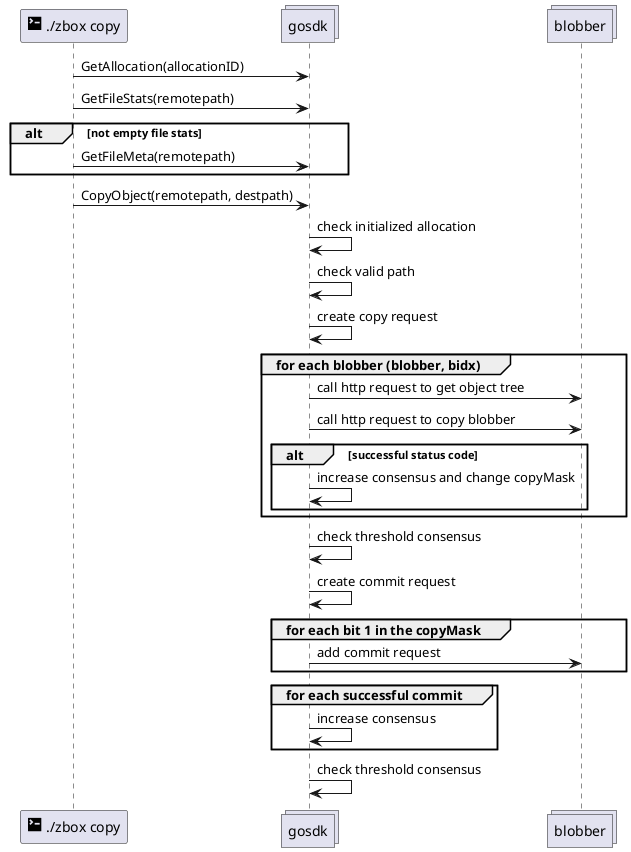 @startuml
participant "<size:20><&terminal></size> ./zbox copy" as cli
collections gosdk
collections blobber

cli -> gosdk: GetAllocation(allocationID)
cli -> gosdk: GetFileStats(remotepath)
alt not empty file stats
cli -> gosdk: GetFileMeta(remotepath)
end
cli -> gosdk: CopyObject(remotepath, destpath)

gosdk -> gosdk: check initialized allocation
gosdk -> gosdk: check valid path
gosdk -> gosdk: create copy request

group for each blobber (blobber, bidx)
gosdk -> blobber: call http request to get object tree
gosdk -> blobber: call http request to copy blobber
alt successful status code
gosdk -> gosdk: increase consensus and change copyMask
end
end

gosdk -> gosdk: check threshold consensus
gosdk -> gosdk: create commit request

group for each bit 1 in the copyMask
gosdk -> blobber: add commit request
end

group for each successful commit
gosdk -> gosdk: increase consensus
end

gosdk -> gosdk: check threshold consensus
@enduml
